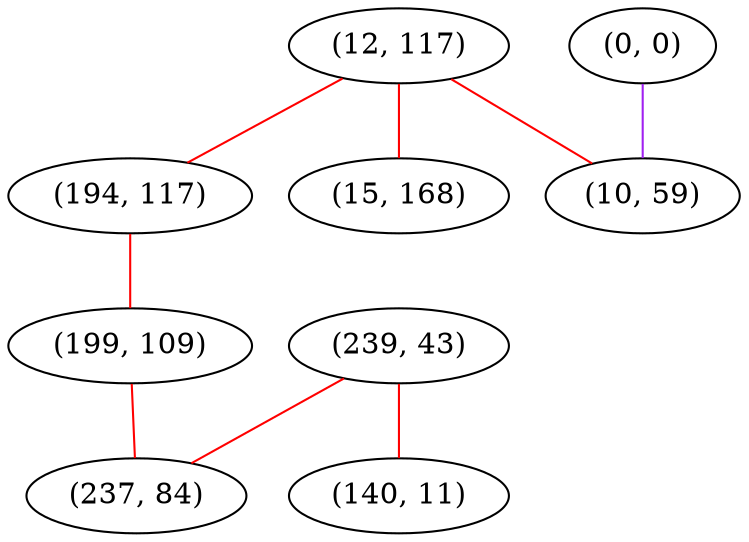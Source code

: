 graph "" {
"(12, 117)";
"(0, 0)";
"(194, 117)";
"(199, 109)";
"(239, 43)";
"(15, 168)";
"(140, 11)";
"(10, 59)";
"(237, 84)";
"(12, 117)" -- "(15, 168)"  [color=red, key=0, weight=1];
"(12, 117)" -- "(194, 117)"  [color=red, key=0, weight=1];
"(12, 117)" -- "(10, 59)"  [color=red, key=0, weight=1];
"(0, 0)" -- "(10, 59)"  [color=purple, key=0, weight=4];
"(194, 117)" -- "(199, 109)"  [color=red, key=0, weight=1];
"(199, 109)" -- "(237, 84)"  [color=red, key=0, weight=1];
"(239, 43)" -- "(237, 84)"  [color=red, key=0, weight=1];
"(239, 43)" -- "(140, 11)"  [color=red, key=0, weight=1];
}

